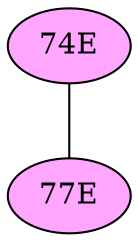 // The Round Table
graph {
	"74E" [fillcolor="#FFA6FF" style=radial]
	"77E" [fillcolor="#FFA6FF" style=radial]
	"74E" -- "77E" [penwidth=1]
}
